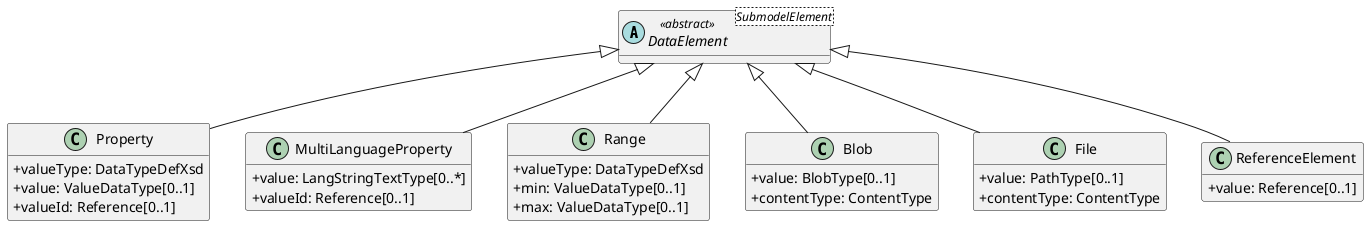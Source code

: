 @startuml
skinparam classAttributeIconSize 0
hide methods

abstract class DataElement<SubmodelElement> <<abstract>> {
}
class Property {
  +valueType: DataTypeDefXsd 
  +value: ValueDataType[0..1] 
  +valueId: Reference[0..1] 
}
class MultiLanguageProperty {
  +value: LangStringTextType[0..*] 
  +valueId: Reference[0..1] 
}
class Range {
  +valueType: DataTypeDefXsd 
  +min: ValueDataType[0..1] 
  +max: ValueDataType[0..1] 
}
class Blob {
  +value: BlobType[0..1] 
  +contentType: ContentType 
}
class File {
  +value: PathType[0..1] 
  +contentType: ContentType 
}
class ReferenceElement {
  +value: Reference[0..1] 
}
DataElement <|-- Blob
DataElement <|-- File
DataElement <|-- MultiLanguageProperty
DataElement <|-- Property
DataElement <|-- Range
DataElement <|-- ReferenceElement
@enduml